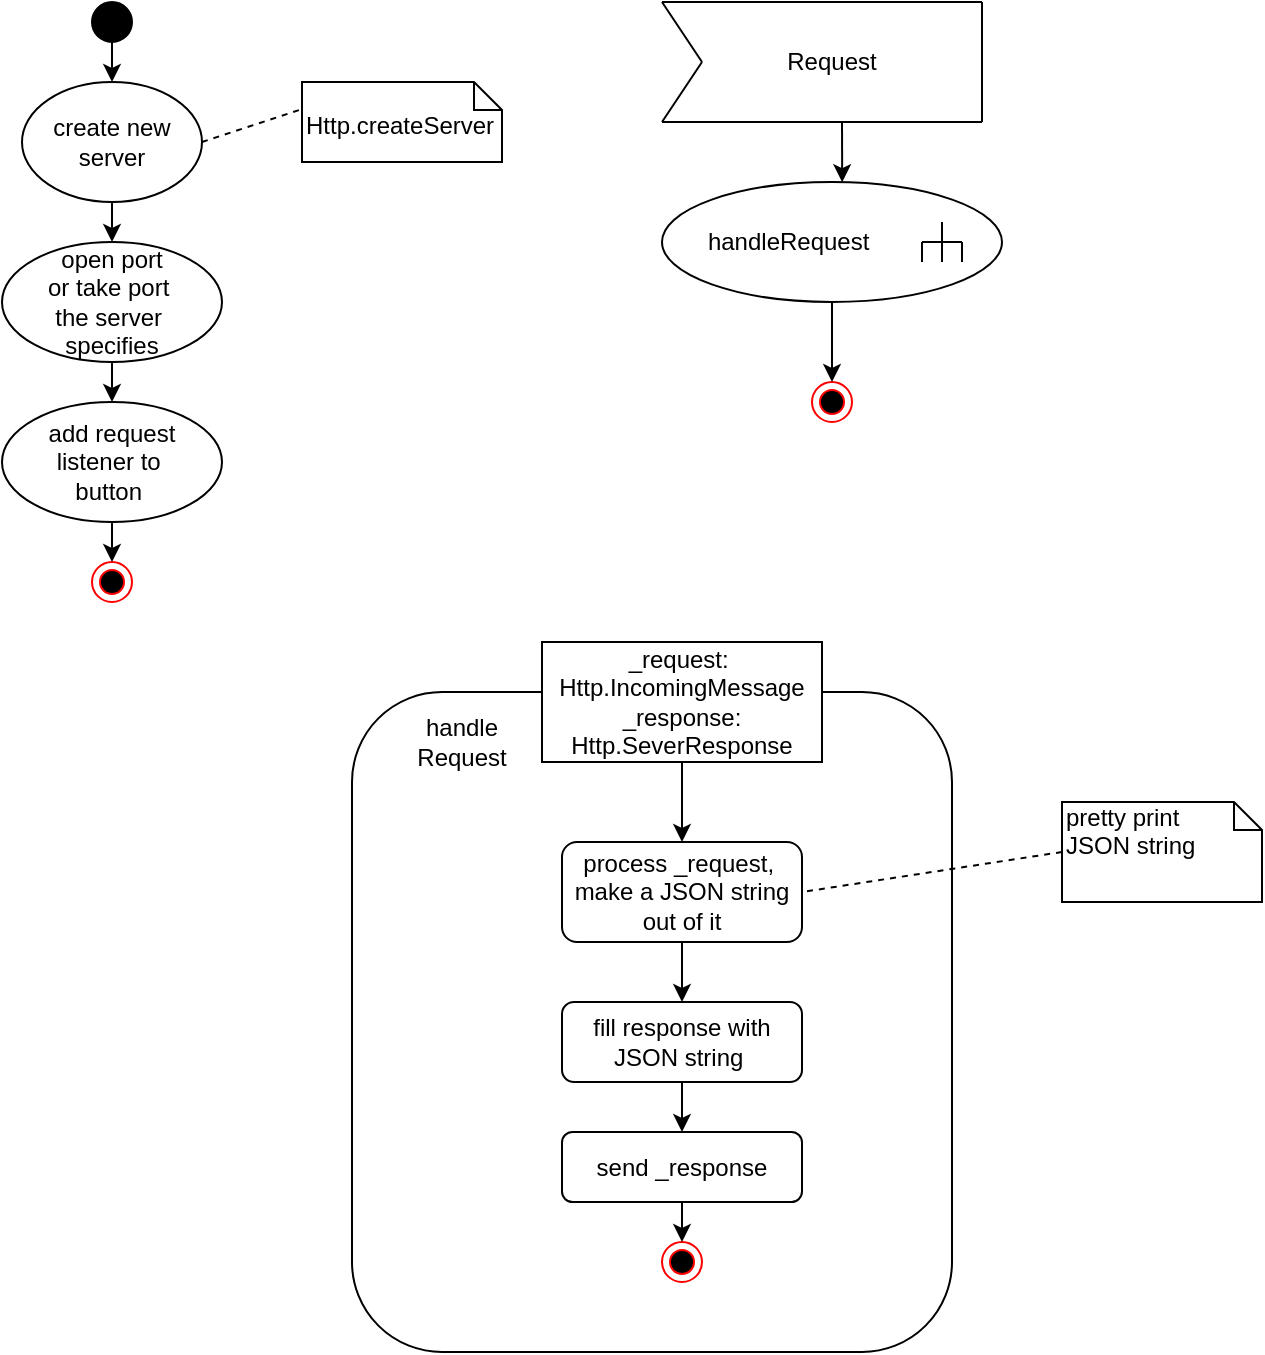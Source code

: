 <mxfile version="13.0.3" type="device"><diagram id="Cceb0mjJIIlPaI8j57Yq" name="Page-1"><mxGraphModel dx="1024" dy="592" grid="1" gridSize="10" guides="1" tooltips="1" connect="1" arrows="1" fold="1" page="1" pageScale="1" pageWidth="827" pageHeight="1169" math="0" shadow="0"><root><mxCell id="0"/><mxCell id="1" parent="0"/><mxCell id="pD5Yl9zgvyC2kJK2bAHu-1" value="" style="ellipse;whiteSpace=wrap;html=1;aspect=fixed;fillColor=#000000;" vertex="1" parent="1"><mxGeometry x="75" y="20" width="20" height="20" as="geometry"/></mxCell><mxCell id="pD5Yl9zgvyC2kJK2bAHu-2" value="create new&lt;br&gt;server" style="ellipse;whiteSpace=wrap;html=1;fillColor=#FFFFFF;" vertex="1" parent="1"><mxGeometry x="40" y="60" width="90" height="60" as="geometry"/></mxCell><mxCell id="pD5Yl9zgvyC2kJK2bAHu-4" value="open port&lt;br&gt;or take port&amp;nbsp;&lt;br&gt;the server&amp;nbsp;&lt;br&gt;specifies" style="ellipse;whiteSpace=wrap;html=1;fillColor=#FFFFFF;" vertex="1" parent="1"><mxGeometry x="30" y="140" width="110" height="60" as="geometry"/></mxCell><mxCell id="pD5Yl9zgvyC2kJK2bAHu-5" value="add request&lt;br&gt;listener to&amp;nbsp;&lt;br&gt;button&amp;nbsp;" style="ellipse;whiteSpace=wrap;html=1;fillColor=#FFFFFF;" vertex="1" parent="1"><mxGeometry x="30" y="220" width="110" height="60" as="geometry"/></mxCell><mxCell id="pD5Yl9zgvyC2kJK2bAHu-7" value="" style="ellipse;html=1;shape=endState;fillColor=#000000;strokeColor=#ff0000;" vertex="1" parent="1"><mxGeometry x="75" y="300" width="20" height="20" as="geometry"/></mxCell><mxCell id="pD5Yl9zgvyC2kJK2bAHu-9" value="" style="endArrow=classic;html=1;exitX=0.5;exitY=1;exitDx=0;exitDy=0;entryX=0.5;entryY=0;entryDx=0;entryDy=0;" edge="1" parent="1" source="pD5Yl9zgvyC2kJK2bAHu-1" target="pD5Yl9zgvyC2kJK2bAHu-2"><mxGeometry width="50" height="50" relative="1" as="geometry"><mxPoint x="390" y="330" as="sourcePoint"/><mxPoint x="440" y="280" as="targetPoint"/></mxGeometry></mxCell><mxCell id="pD5Yl9zgvyC2kJK2bAHu-10" value="" style="endArrow=classic;html=1;exitX=0.5;exitY=1;exitDx=0;exitDy=0;entryX=0.5;entryY=0;entryDx=0;entryDy=0;" edge="1" parent="1" source="pD5Yl9zgvyC2kJK2bAHu-2" target="pD5Yl9zgvyC2kJK2bAHu-4"><mxGeometry width="50" height="50" relative="1" as="geometry"><mxPoint x="390" y="330" as="sourcePoint"/><mxPoint x="110" y="130" as="targetPoint"/></mxGeometry></mxCell><mxCell id="pD5Yl9zgvyC2kJK2bAHu-11" value="" style="endArrow=classic;html=1;exitX=0.5;exitY=1;exitDx=0;exitDy=0;entryX=0.5;entryY=0;entryDx=0;entryDy=0;" edge="1" parent="1" source="pD5Yl9zgvyC2kJK2bAHu-4" target="pD5Yl9zgvyC2kJK2bAHu-5"><mxGeometry width="50" height="50" relative="1" as="geometry"><mxPoint x="390" y="330" as="sourcePoint"/><mxPoint x="440" y="280" as="targetPoint"/></mxGeometry></mxCell><mxCell id="pD5Yl9zgvyC2kJK2bAHu-12" value="" style="endArrow=classic;html=1;exitX=0.5;exitY=1;exitDx=0;exitDy=0;entryX=0.5;entryY=0;entryDx=0;entryDy=0;" edge="1" parent="1" source="pD5Yl9zgvyC2kJK2bAHu-5" target="pD5Yl9zgvyC2kJK2bAHu-7"><mxGeometry width="50" height="50" relative="1" as="geometry"><mxPoint x="390" y="330" as="sourcePoint"/><mxPoint x="440" y="280" as="targetPoint"/></mxGeometry></mxCell><mxCell id="pD5Yl9zgvyC2kJK2bAHu-13" value="&lt;br&gt;Http.createServer" style="shape=note;whiteSpace=wrap;html=1;size=14;verticalAlign=top;align=left;spacingTop=-6;fillColor=#FFFFFF;" vertex="1" parent="1"><mxGeometry x="180" y="60" width="100" height="40" as="geometry"/></mxCell><mxCell id="pD5Yl9zgvyC2kJK2bAHu-14" value="" style="endArrow=none;html=1;" edge="1" parent="1"><mxGeometry width="50" height="50" relative="1" as="geometry"><mxPoint x="360" y="80" as="sourcePoint"/><mxPoint x="520" y="80" as="targetPoint"/></mxGeometry></mxCell><mxCell id="pD5Yl9zgvyC2kJK2bAHu-15" value="" style="endArrow=none;html=1;" edge="1" parent="1"><mxGeometry width="50" height="50" relative="1" as="geometry"><mxPoint x="360" y="20" as="sourcePoint"/><mxPoint x="520" y="20" as="targetPoint"/></mxGeometry></mxCell><mxCell id="pD5Yl9zgvyC2kJK2bAHu-16" value="" style="endArrow=none;html=1;" edge="1" parent="1"><mxGeometry width="50" height="50" relative="1" as="geometry"><mxPoint x="520" y="80" as="sourcePoint"/><mxPoint x="520" y="20" as="targetPoint"/></mxGeometry></mxCell><mxCell id="pD5Yl9zgvyC2kJK2bAHu-17" value="" style="endArrow=none;html=1;" edge="1" parent="1"><mxGeometry width="50" height="50" relative="1" as="geometry"><mxPoint x="360" y="20" as="sourcePoint"/><mxPoint x="380" y="50" as="targetPoint"/></mxGeometry></mxCell><mxCell id="pD5Yl9zgvyC2kJK2bAHu-18" value="" style="endArrow=none;html=1;" edge="1" parent="1"><mxGeometry width="50" height="50" relative="1" as="geometry"><mxPoint x="360" y="80" as="sourcePoint"/><mxPoint x="380" y="50" as="targetPoint"/></mxGeometry></mxCell><mxCell id="pD5Yl9zgvyC2kJK2bAHu-19" value="Request" style="text;html=1;strokeColor=none;fillColor=none;align=center;verticalAlign=middle;whiteSpace=wrap;rounded=0;" vertex="1" parent="1"><mxGeometry x="400" y="40" width="90" height="20" as="geometry"/></mxCell><mxCell id="pD5Yl9zgvyC2kJK2bAHu-20" value="handleRequest&amp;nbsp; &amp;nbsp; &amp;nbsp; &amp;nbsp; &amp;nbsp; &amp;nbsp; &amp;nbsp;" style="ellipse;whiteSpace=wrap;html=1;fillColor=#FFFFFF;" vertex="1" parent="1"><mxGeometry x="360" y="110" width="170" height="60" as="geometry"/></mxCell><mxCell id="pD5Yl9zgvyC2kJK2bAHu-21" value="" style="endArrow=none;html=1;" edge="1" parent="1"><mxGeometry width="50" height="50" relative="1" as="geometry"><mxPoint x="500" y="130" as="sourcePoint"/><mxPoint x="500" y="150" as="targetPoint"/></mxGeometry></mxCell><mxCell id="pD5Yl9zgvyC2kJK2bAHu-22" value="" style="endArrow=none;html=1;" edge="1" parent="1"><mxGeometry width="50" height="50" relative="1" as="geometry"><mxPoint x="490" y="140" as="sourcePoint"/><mxPoint x="510" y="140" as="targetPoint"/></mxGeometry></mxCell><mxCell id="pD5Yl9zgvyC2kJK2bAHu-23" value="" style="endArrow=none;html=1;" edge="1" parent="1"><mxGeometry width="50" height="50" relative="1" as="geometry"><mxPoint x="490" y="140" as="sourcePoint"/><mxPoint x="490" y="150" as="targetPoint"/><Array as="points"><mxPoint x="490" y="150"/></Array></mxGeometry></mxCell><mxCell id="pD5Yl9zgvyC2kJK2bAHu-24" value="" style="endArrow=none;html=1;" edge="1" parent="1"><mxGeometry width="50" height="50" relative="1" as="geometry"><mxPoint x="510" y="150" as="sourcePoint"/><mxPoint x="510" y="140" as="targetPoint"/></mxGeometry></mxCell><mxCell id="pD5Yl9zgvyC2kJK2bAHu-25" value="" style="ellipse;html=1;shape=endState;fillColor=#000000;strokeColor=#ff0000;" vertex="1" parent="1"><mxGeometry x="435" y="210" width="20" height="20" as="geometry"/></mxCell><mxCell id="pD5Yl9zgvyC2kJK2bAHu-26" value="" style="endArrow=classic;html=1;exitX=0.5;exitY=1;exitDx=0;exitDy=0;entryX=0.5;entryY=0;entryDx=0;entryDy=0;" edge="1" parent="1" source="pD5Yl9zgvyC2kJK2bAHu-20" target="pD5Yl9zgvyC2kJK2bAHu-25"><mxGeometry width="50" height="50" relative="1" as="geometry"><mxPoint x="520" y="220" as="sourcePoint"/><mxPoint x="570" y="170" as="targetPoint"/></mxGeometry></mxCell><mxCell id="pD5Yl9zgvyC2kJK2bAHu-29" value="" style="endArrow=classic;html=1;entryX=0.53;entryY=0.002;entryDx=0;entryDy=0;entryPerimeter=0;" edge="1" parent="1" target="pD5Yl9zgvyC2kJK2bAHu-20"><mxGeometry width="50" height="50" relative="1" as="geometry"><mxPoint x="450" y="80" as="sourcePoint"/><mxPoint x="540" y="180" as="targetPoint"/></mxGeometry></mxCell><mxCell id="pD5Yl9zgvyC2kJK2bAHu-30" value="" style="rounded=1;whiteSpace=wrap;html=1;fillColor=#FFFFFF;rotation=90;" vertex="1" parent="1"><mxGeometry x="190" y="380" width="330" height="300" as="geometry"/></mxCell><mxCell id="pD5Yl9zgvyC2kJK2bAHu-31" value="_request:&amp;nbsp;&lt;br&gt;Http.IncomingMessage&lt;br&gt;_response: Http.SeverResponse" style="rounded=0;whiteSpace=wrap;html=1;fillColor=#FFFFFF;" vertex="1" parent="1"><mxGeometry x="300" y="340" width="140" height="60" as="geometry"/></mxCell><mxCell id="pD5Yl9zgvyC2kJK2bAHu-32" value="" style="endArrow=none;dashed=1;html=1;exitX=1;exitY=0.5;exitDx=0;exitDy=0;entryX=-0.008;entryY=0.345;entryDx=0;entryDy=0;entryPerimeter=0;" edge="1" parent="1" source="pD5Yl9zgvyC2kJK2bAHu-2" target="pD5Yl9zgvyC2kJK2bAHu-13"><mxGeometry width="50" height="50" relative="1" as="geometry"><mxPoint x="390" y="100" as="sourcePoint"/><mxPoint x="440" y="50" as="targetPoint"/></mxGeometry></mxCell><mxCell id="pD5Yl9zgvyC2kJK2bAHu-33" value="handle&lt;br&gt;Request" style="text;html=1;strokeColor=none;fillColor=none;align=center;verticalAlign=middle;whiteSpace=wrap;rounded=0;" vertex="1" parent="1"><mxGeometry x="240" y="380" width="40" height="20" as="geometry"/></mxCell><mxCell id="pD5Yl9zgvyC2kJK2bAHu-34" value="process _request,&amp;nbsp;&lt;br&gt;make a JSON string&lt;br&gt;out of it" style="rounded=1;whiteSpace=wrap;html=1;fillColor=#FFFFFF;" vertex="1" parent="1"><mxGeometry x="310" y="440" width="120" height="50" as="geometry"/></mxCell><mxCell id="pD5Yl9zgvyC2kJK2bAHu-35" value="fill response with JSON string&amp;nbsp;" style="rounded=1;whiteSpace=wrap;html=1;fillColor=#FFFFFF;" vertex="1" parent="1"><mxGeometry x="310" y="520" width="120" height="40" as="geometry"/></mxCell><mxCell id="pD5Yl9zgvyC2kJK2bAHu-36" value="send _response" style="rounded=1;whiteSpace=wrap;html=1;fillColor=#FFFFFF;" vertex="1" parent="1"><mxGeometry x="310" y="585" width="120" height="35" as="geometry"/></mxCell><mxCell id="pD5Yl9zgvyC2kJK2bAHu-37" value="" style="ellipse;html=1;shape=endState;fillColor=#000000;strokeColor=#ff0000;" vertex="1" parent="1"><mxGeometry x="360" y="640" width="20" height="20" as="geometry"/></mxCell><mxCell id="pD5Yl9zgvyC2kJK2bAHu-38" value="" style="endArrow=classic;html=1;exitX=0.5;exitY=1;exitDx=0;exitDy=0;entryX=0.5;entryY=0;entryDx=0;entryDy=0;" edge="1" parent="1" source="pD5Yl9zgvyC2kJK2bAHu-31" target="pD5Yl9zgvyC2kJK2bAHu-34"><mxGeometry width="50" height="50" relative="1" as="geometry"><mxPoint x="390" y="500" as="sourcePoint"/><mxPoint x="440" y="450" as="targetPoint"/></mxGeometry></mxCell><mxCell id="pD5Yl9zgvyC2kJK2bAHu-39" value="" style="endArrow=classic;html=1;exitX=0.5;exitY=1;exitDx=0;exitDy=0;entryX=0.5;entryY=0;entryDx=0;entryDy=0;" edge="1" parent="1" source="pD5Yl9zgvyC2kJK2bAHu-34" target="pD5Yl9zgvyC2kJK2bAHu-35"><mxGeometry width="50" height="50" relative="1" as="geometry"><mxPoint x="390" y="500" as="sourcePoint"/><mxPoint x="440" y="450" as="targetPoint"/></mxGeometry></mxCell><mxCell id="pD5Yl9zgvyC2kJK2bAHu-40" value="" style="endArrow=classic;html=1;exitX=0.5;exitY=1;exitDx=0;exitDy=0;entryX=0.5;entryY=0;entryDx=0;entryDy=0;" edge="1" parent="1" source="pD5Yl9zgvyC2kJK2bAHu-35" target="pD5Yl9zgvyC2kJK2bAHu-36"><mxGeometry width="50" height="50" relative="1" as="geometry"><mxPoint x="390" y="500" as="sourcePoint"/><mxPoint x="440" y="450" as="targetPoint"/></mxGeometry></mxCell><mxCell id="pD5Yl9zgvyC2kJK2bAHu-41" value="" style="endArrow=classic;html=1;exitX=0.5;exitY=1;exitDx=0;exitDy=0;entryX=0.5;entryY=0;entryDx=0;entryDy=0;" edge="1" parent="1" source="pD5Yl9zgvyC2kJK2bAHu-36" target="pD5Yl9zgvyC2kJK2bAHu-37"><mxGeometry width="50" height="50" relative="1" as="geometry"><mxPoint x="390" y="500" as="sourcePoint"/><mxPoint x="440" y="450" as="targetPoint"/></mxGeometry></mxCell><mxCell id="pD5Yl9zgvyC2kJK2bAHu-42" value="pretty print&lt;br&gt;JSON string" style="shape=note;whiteSpace=wrap;html=1;size=14;verticalAlign=top;align=left;spacingTop=-6;fillColor=#FFFFFF;" vertex="1" parent="1"><mxGeometry x="560" y="420" width="100" height="50" as="geometry"/></mxCell><mxCell id="pD5Yl9zgvyC2kJK2bAHu-43" value="" style="endArrow=none;dashed=1;html=1;entryX=1;entryY=0.5;entryDx=0;entryDy=0;exitX=0;exitY=0.5;exitDx=0;exitDy=0;exitPerimeter=0;" edge="1" parent="1" source="pD5Yl9zgvyC2kJK2bAHu-42" target="pD5Yl9zgvyC2kJK2bAHu-34"><mxGeometry width="50" height="50" relative="1" as="geometry"><mxPoint x="390" y="500" as="sourcePoint"/><mxPoint x="440" y="450" as="targetPoint"/></mxGeometry></mxCell></root></mxGraphModel></diagram></mxfile>